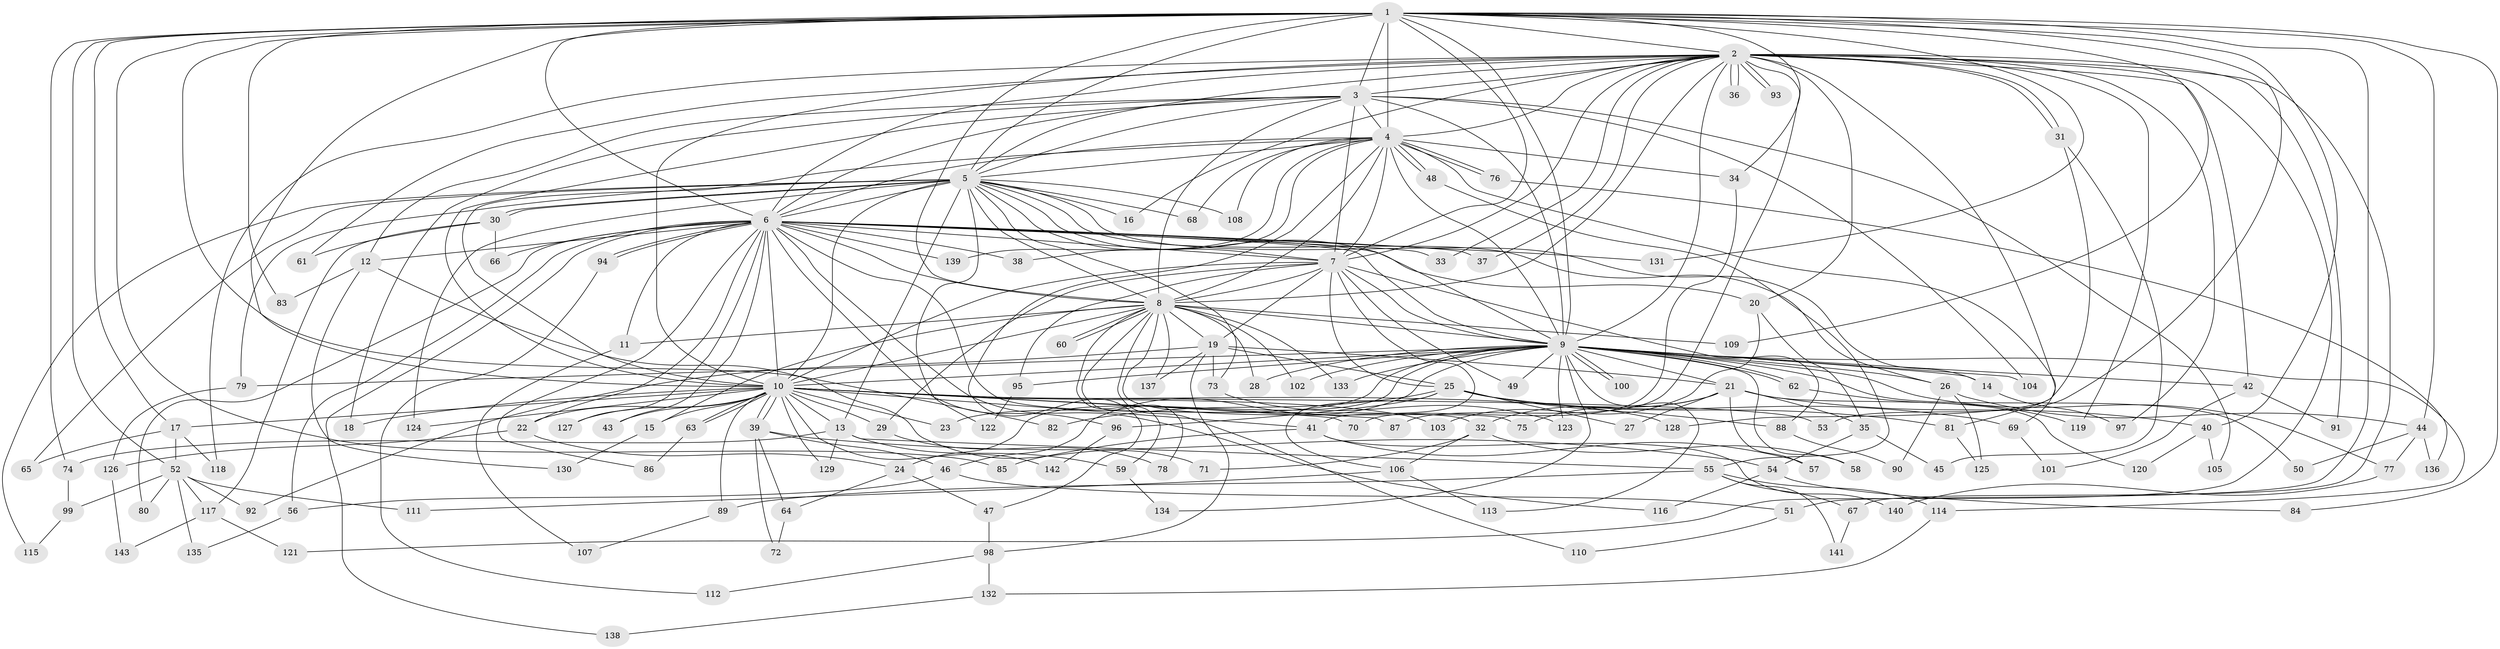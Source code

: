 // Generated by graph-tools (version 1.1) at 2025/44/03/09/25 04:44:55]
// undirected, 143 vertices, 311 edges
graph export_dot {
graph [start="1"]
  node [color=gray90,style=filled];
  1;
  2;
  3;
  4;
  5;
  6;
  7;
  8;
  9;
  10;
  11;
  12;
  13;
  14;
  15;
  16;
  17;
  18;
  19;
  20;
  21;
  22;
  23;
  24;
  25;
  26;
  27;
  28;
  29;
  30;
  31;
  32;
  33;
  34;
  35;
  36;
  37;
  38;
  39;
  40;
  41;
  42;
  43;
  44;
  45;
  46;
  47;
  48;
  49;
  50;
  51;
  52;
  53;
  54;
  55;
  56;
  57;
  58;
  59;
  60;
  61;
  62;
  63;
  64;
  65;
  66;
  67;
  68;
  69;
  70;
  71;
  72;
  73;
  74;
  75;
  76;
  77;
  78;
  79;
  80;
  81;
  82;
  83;
  84;
  85;
  86;
  87;
  88;
  89;
  90;
  91;
  92;
  93;
  94;
  95;
  96;
  97;
  98;
  99;
  100;
  101;
  102;
  103;
  104;
  105;
  106;
  107;
  108;
  109;
  110;
  111;
  112;
  113;
  114;
  115;
  116;
  117;
  118;
  119;
  120;
  121;
  122;
  123;
  124;
  125;
  126;
  127;
  128;
  129;
  130;
  131;
  132;
  133;
  134;
  135;
  136;
  137;
  138;
  139;
  140;
  141;
  142;
  143;
  1 -- 2;
  1 -- 3;
  1 -- 4;
  1 -- 5;
  1 -- 6;
  1 -- 7;
  1 -- 8;
  1 -- 9;
  1 -- 10;
  1 -- 17;
  1 -- 34;
  1 -- 40;
  1 -- 44;
  1 -- 51;
  1 -- 52;
  1 -- 53;
  1 -- 74;
  1 -- 82;
  1 -- 83;
  1 -- 84;
  1 -- 85;
  1 -- 109;
  1 -- 131;
  2 -- 3;
  2 -- 4;
  2 -- 5;
  2 -- 6;
  2 -- 7;
  2 -- 8;
  2 -- 9;
  2 -- 10;
  2 -- 16;
  2 -- 20;
  2 -- 31;
  2 -- 31;
  2 -- 33;
  2 -- 36;
  2 -- 36;
  2 -- 37;
  2 -- 42;
  2 -- 61;
  2 -- 67;
  2 -- 81;
  2 -- 87;
  2 -- 91;
  2 -- 93;
  2 -- 93;
  2 -- 97;
  2 -- 118;
  2 -- 119;
  2 -- 121;
  3 -- 4;
  3 -- 5;
  3 -- 6;
  3 -- 7;
  3 -- 8;
  3 -- 9;
  3 -- 10;
  3 -- 12;
  3 -- 18;
  3 -- 104;
  3 -- 105;
  4 -- 5;
  4 -- 6;
  4 -- 7;
  4 -- 8;
  4 -- 9;
  4 -- 10;
  4 -- 34;
  4 -- 38;
  4 -- 47;
  4 -- 48;
  4 -- 48;
  4 -- 68;
  4 -- 69;
  4 -- 76;
  4 -- 76;
  4 -- 108;
  4 -- 139;
  5 -- 6;
  5 -- 7;
  5 -- 8;
  5 -- 9;
  5 -- 10;
  5 -- 13;
  5 -- 14;
  5 -- 16;
  5 -- 26;
  5 -- 30;
  5 -- 30;
  5 -- 65;
  5 -- 68;
  5 -- 73;
  5 -- 79;
  5 -- 108;
  5 -- 115;
  5 -- 122;
  5 -- 124;
  6 -- 7;
  6 -- 8;
  6 -- 9;
  6 -- 10;
  6 -- 11;
  6 -- 12;
  6 -- 20;
  6 -- 22;
  6 -- 32;
  6 -- 33;
  6 -- 37;
  6 -- 38;
  6 -- 43;
  6 -- 56;
  6 -- 66;
  6 -- 80;
  6 -- 86;
  6 -- 94;
  6 -- 94;
  6 -- 96;
  6 -- 116;
  6 -- 127;
  6 -- 131;
  6 -- 138;
  6 -- 139;
  7 -- 8;
  7 -- 9;
  7 -- 10;
  7 -- 19;
  7 -- 25;
  7 -- 29;
  7 -- 41;
  7 -- 49;
  7 -- 88;
  7 -- 95;
  8 -- 9;
  8 -- 10;
  8 -- 11;
  8 -- 15;
  8 -- 19;
  8 -- 28;
  8 -- 59;
  8 -- 60;
  8 -- 60;
  8 -- 75;
  8 -- 78;
  8 -- 102;
  8 -- 109;
  8 -- 110;
  8 -- 133;
  8 -- 137;
  9 -- 10;
  9 -- 14;
  9 -- 21;
  9 -- 23;
  9 -- 24;
  9 -- 26;
  9 -- 28;
  9 -- 42;
  9 -- 46;
  9 -- 49;
  9 -- 50;
  9 -- 58;
  9 -- 62;
  9 -- 62;
  9 -- 77;
  9 -- 79;
  9 -- 95;
  9 -- 100;
  9 -- 100;
  9 -- 102;
  9 -- 104;
  9 -- 113;
  9 -- 114;
  9 -- 123;
  9 -- 133;
  9 -- 134;
  10 -- 13;
  10 -- 15;
  10 -- 17;
  10 -- 18;
  10 -- 22;
  10 -- 23;
  10 -- 29;
  10 -- 39;
  10 -- 39;
  10 -- 41;
  10 -- 43;
  10 -- 53;
  10 -- 63;
  10 -- 63;
  10 -- 70;
  10 -- 87;
  10 -- 89;
  10 -- 103;
  10 -- 124;
  10 -- 127;
  10 -- 128;
  10 -- 129;
  10 -- 142;
  11 -- 107;
  12 -- 71;
  12 -- 83;
  12 -- 130;
  13 -- 55;
  13 -- 59;
  13 -- 74;
  13 -- 129;
  14 -- 97;
  15 -- 130;
  17 -- 52;
  17 -- 65;
  17 -- 118;
  19 -- 21;
  19 -- 25;
  19 -- 73;
  19 -- 92;
  19 -- 98;
  19 -- 137;
  20 -- 35;
  20 -- 103;
  21 -- 27;
  21 -- 32;
  21 -- 35;
  21 -- 40;
  21 -- 57;
  21 -- 75;
  21 -- 120;
  22 -- 24;
  22 -- 126;
  24 -- 47;
  24 -- 64;
  25 -- 27;
  25 -- 69;
  25 -- 81;
  25 -- 82;
  25 -- 88;
  25 -- 96;
  25 -- 106;
  26 -- 44;
  26 -- 90;
  26 -- 125;
  29 -- 78;
  30 -- 61;
  30 -- 66;
  30 -- 117;
  31 -- 45;
  31 -- 128;
  32 -- 58;
  32 -- 71;
  32 -- 106;
  34 -- 70;
  35 -- 45;
  35 -- 54;
  39 -- 46;
  39 -- 54;
  39 -- 64;
  39 -- 72;
  40 -- 105;
  40 -- 120;
  41 -- 57;
  41 -- 85;
  41 -- 140;
  42 -- 91;
  42 -- 101;
  44 -- 50;
  44 -- 77;
  44 -- 136;
  46 -- 51;
  46 -- 56;
  47 -- 98;
  48 -- 55;
  51 -- 110;
  52 -- 80;
  52 -- 92;
  52 -- 99;
  52 -- 111;
  52 -- 117;
  52 -- 135;
  54 -- 84;
  54 -- 116;
  55 -- 67;
  55 -- 89;
  55 -- 114;
  55 -- 141;
  56 -- 135;
  59 -- 134;
  62 -- 119;
  63 -- 86;
  64 -- 72;
  67 -- 141;
  69 -- 101;
  73 -- 123;
  74 -- 99;
  76 -- 136;
  77 -- 140;
  79 -- 126;
  81 -- 125;
  88 -- 90;
  89 -- 107;
  94 -- 112;
  95 -- 122;
  96 -- 142;
  98 -- 112;
  98 -- 132;
  99 -- 115;
  106 -- 111;
  106 -- 113;
  114 -- 132;
  117 -- 121;
  117 -- 143;
  126 -- 143;
  132 -- 138;
}
